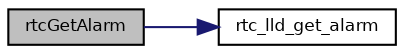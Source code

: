 digraph "rtcGetAlarm"
{
  bgcolor="transparent";
  edge [fontname="Helvetica",fontsize="8",labelfontname="Helvetica",labelfontsize="8"];
  node [fontname="Helvetica",fontsize="8",shape=record];
  rankdir="LR";
  Node38 [label="rtcGetAlarm",height=0.2,width=0.4,color="black", fillcolor="grey75", style="filled", fontcolor="black"];
  Node38 -> Node39 [color="midnightblue",fontsize="8",style="solid",fontname="Helvetica"];
  Node39 [label="rtc_lld_get_alarm",height=0.2,width=0.4,color="black",URL="$group___r_t_c.html#gaef2de78e059fe2979526b18cf301f8d1",tooltip="Get alarm time. "];
}
